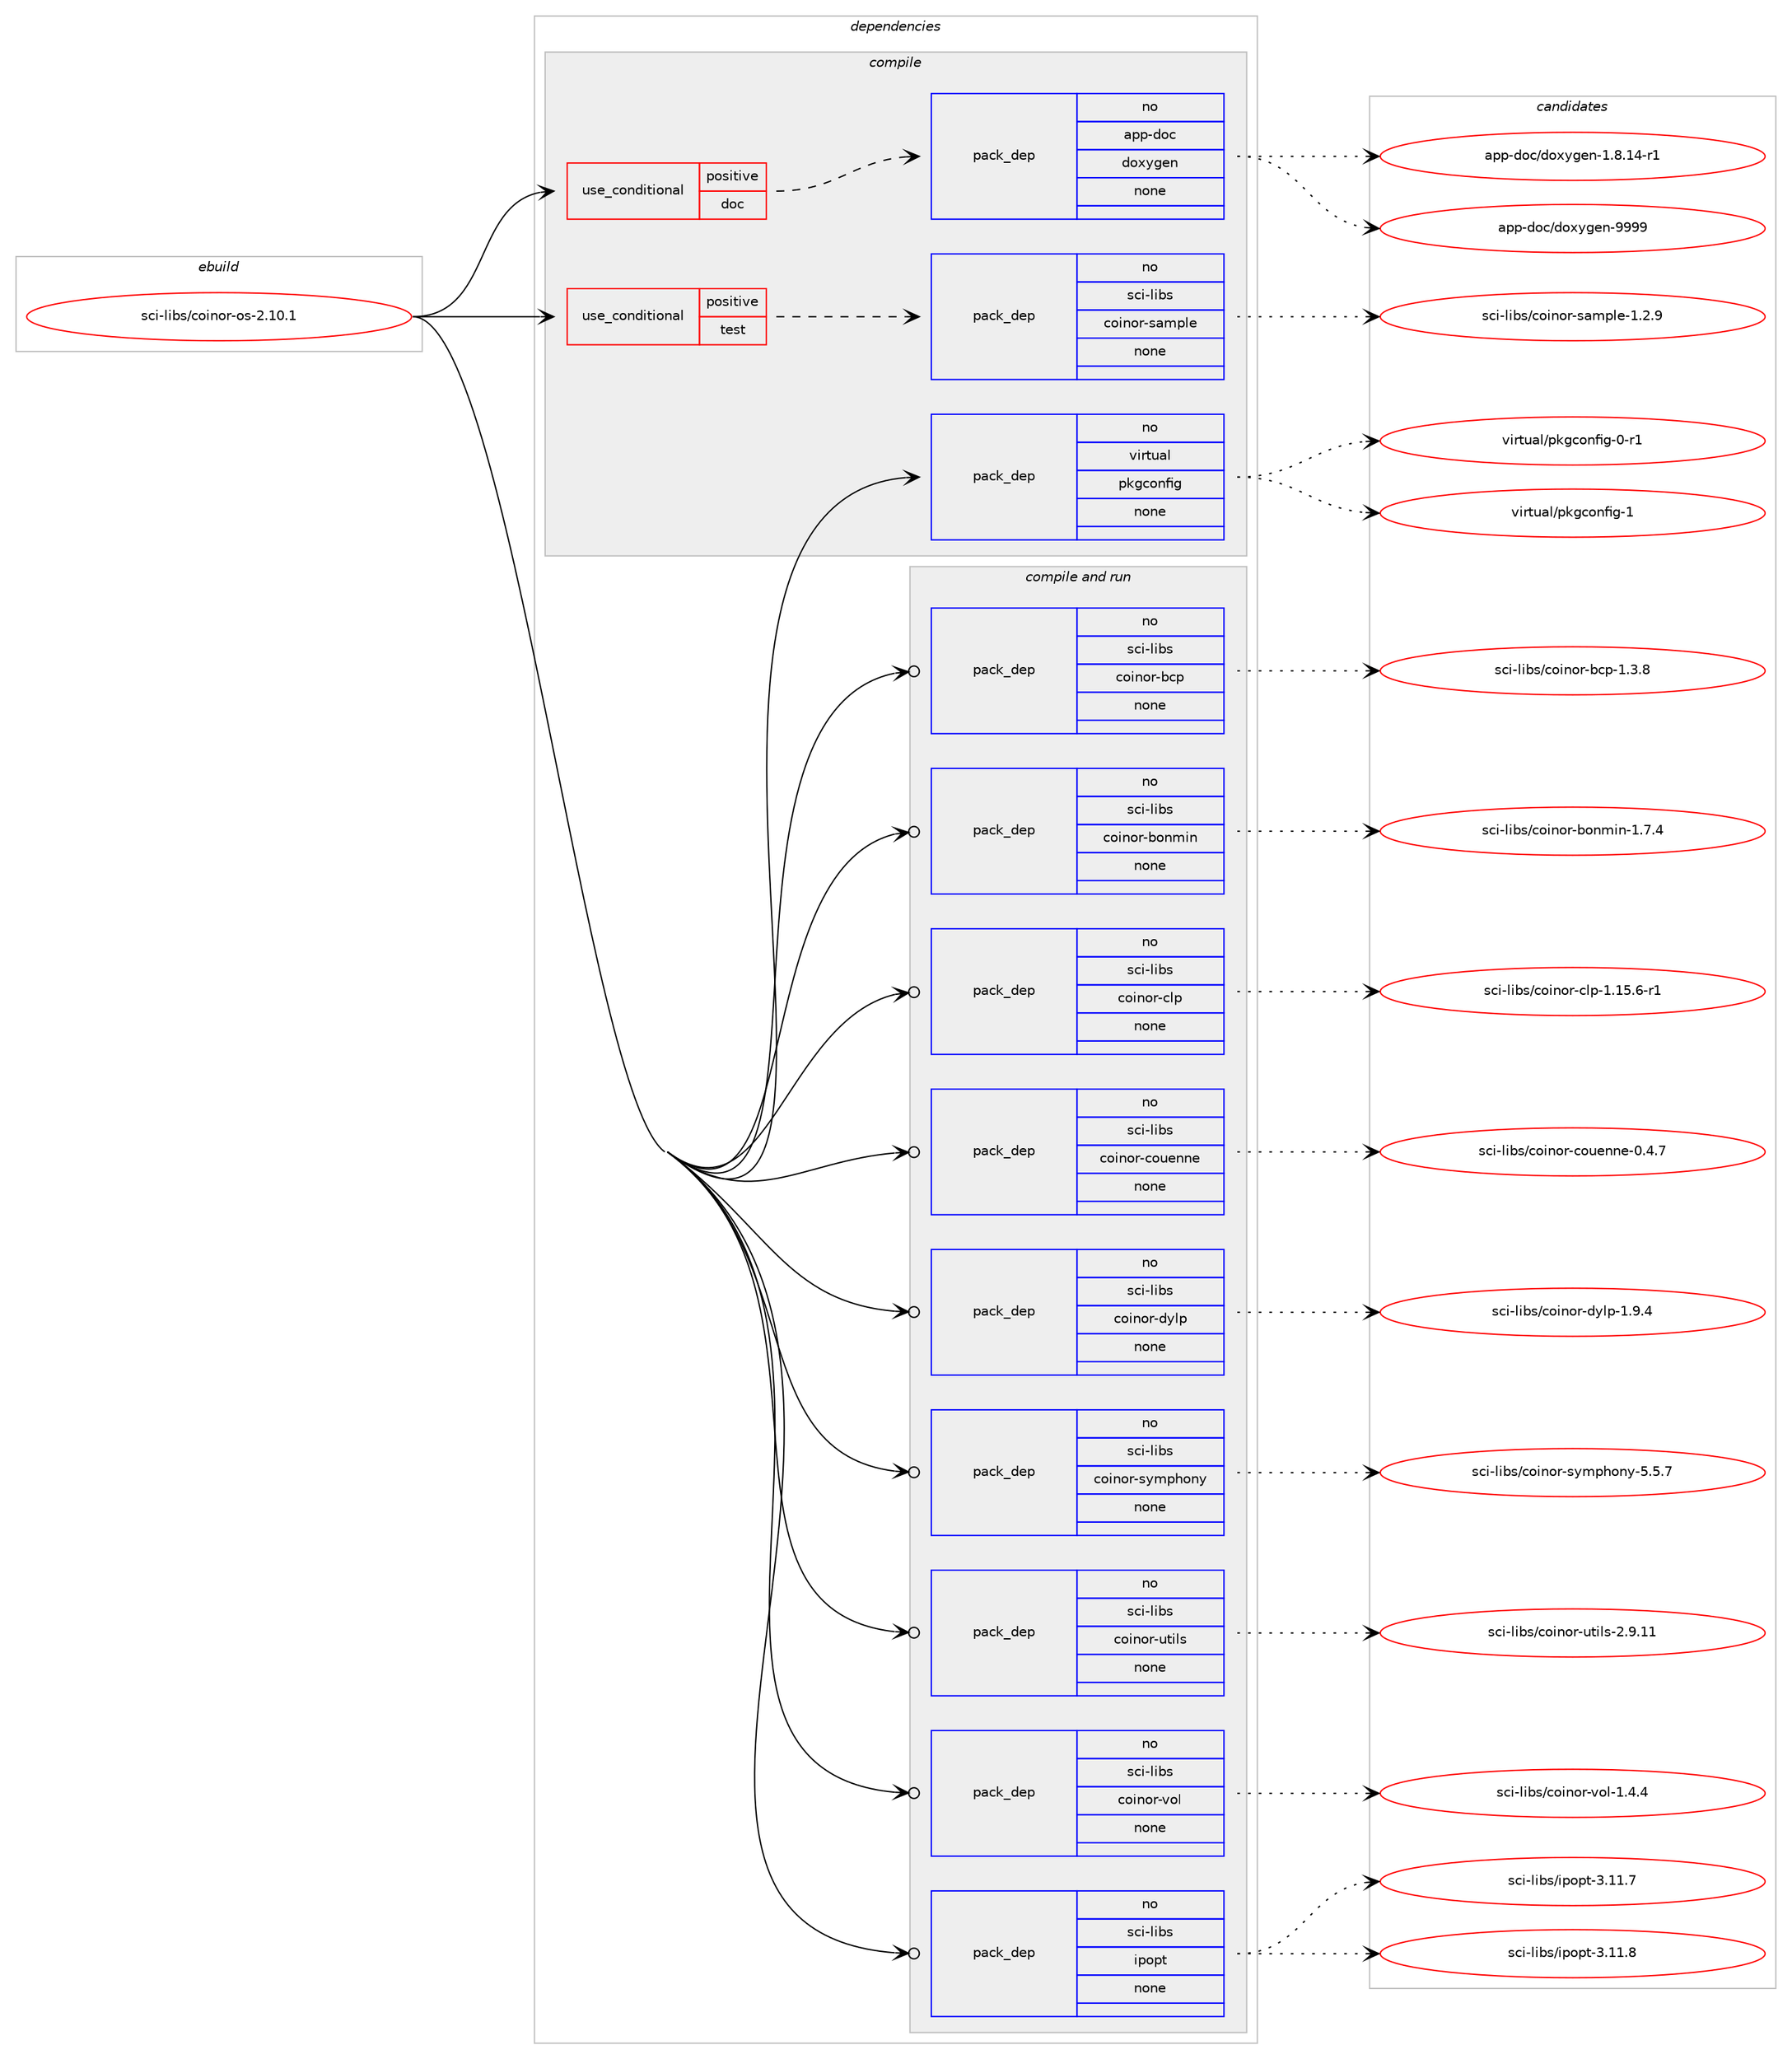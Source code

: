 digraph prolog {

# *************
# Graph options
# *************

newrank=true;
concentrate=true;
compound=true;
graph [rankdir=LR,fontname=Helvetica,fontsize=10,ranksep=1.5];#, ranksep=2.5, nodesep=0.2];
edge  [arrowhead=vee];
node  [fontname=Helvetica,fontsize=10];

# **********
# The ebuild
# **********

subgraph cluster_leftcol {
color=gray;
rank=same;
label=<<i>ebuild</i>>;
id [label="sci-libs/coinor-os-2.10.1", color=red, width=4, href="../sci-libs/coinor-os-2.10.1.svg"];
}

# ****************
# The dependencies
# ****************

subgraph cluster_midcol {
color=gray;
label=<<i>dependencies</i>>;
subgraph cluster_compile {
fillcolor="#eeeeee";
style=filled;
label=<<i>compile</i>>;
subgraph cond453164 {
dependency1692771 [label=<<TABLE BORDER="0" CELLBORDER="1" CELLSPACING="0" CELLPADDING="4"><TR><TD ROWSPAN="3" CELLPADDING="10">use_conditional</TD></TR><TR><TD>positive</TD></TR><TR><TD>doc</TD></TR></TABLE>>, shape=none, color=red];
subgraph pack1211877 {
dependency1692772 [label=<<TABLE BORDER="0" CELLBORDER="1" CELLSPACING="0" CELLPADDING="4" WIDTH="220"><TR><TD ROWSPAN="6" CELLPADDING="30">pack_dep</TD></TR><TR><TD WIDTH="110">no</TD></TR><TR><TD>app-doc</TD></TR><TR><TD>doxygen</TD></TR><TR><TD>none</TD></TR><TR><TD></TD></TR></TABLE>>, shape=none, color=blue];
}
dependency1692771:e -> dependency1692772:w [weight=20,style="dashed",arrowhead="vee"];
}
id:e -> dependency1692771:w [weight=20,style="solid",arrowhead="vee"];
subgraph cond453165 {
dependency1692773 [label=<<TABLE BORDER="0" CELLBORDER="1" CELLSPACING="0" CELLPADDING="4"><TR><TD ROWSPAN="3" CELLPADDING="10">use_conditional</TD></TR><TR><TD>positive</TD></TR><TR><TD>test</TD></TR></TABLE>>, shape=none, color=red];
subgraph pack1211878 {
dependency1692774 [label=<<TABLE BORDER="0" CELLBORDER="1" CELLSPACING="0" CELLPADDING="4" WIDTH="220"><TR><TD ROWSPAN="6" CELLPADDING="30">pack_dep</TD></TR><TR><TD WIDTH="110">no</TD></TR><TR><TD>sci-libs</TD></TR><TR><TD>coinor-sample</TD></TR><TR><TD>none</TD></TR><TR><TD></TD></TR></TABLE>>, shape=none, color=blue];
}
dependency1692773:e -> dependency1692774:w [weight=20,style="dashed",arrowhead="vee"];
}
id:e -> dependency1692773:w [weight=20,style="solid",arrowhead="vee"];
subgraph pack1211879 {
dependency1692775 [label=<<TABLE BORDER="0" CELLBORDER="1" CELLSPACING="0" CELLPADDING="4" WIDTH="220"><TR><TD ROWSPAN="6" CELLPADDING="30">pack_dep</TD></TR><TR><TD WIDTH="110">no</TD></TR><TR><TD>virtual</TD></TR><TR><TD>pkgconfig</TD></TR><TR><TD>none</TD></TR><TR><TD></TD></TR></TABLE>>, shape=none, color=blue];
}
id:e -> dependency1692775:w [weight=20,style="solid",arrowhead="vee"];
}
subgraph cluster_compileandrun {
fillcolor="#eeeeee";
style=filled;
label=<<i>compile and run</i>>;
subgraph pack1211880 {
dependency1692776 [label=<<TABLE BORDER="0" CELLBORDER="1" CELLSPACING="0" CELLPADDING="4" WIDTH="220"><TR><TD ROWSPAN="6" CELLPADDING="30">pack_dep</TD></TR><TR><TD WIDTH="110">no</TD></TR><TR><TD>sci-libs</TD></TR><TR><TD>coinor-bcp</TD></TR><TR><TD>none</TD></TR><TR><TD></TD></TR></TABLE>>, shape=none, color=blue];
}
id:e -> dependency1692776:w [weight=20,style="solid",arrowhead="odotvee"];
subgraph pack1211881 {
dependency1692777 [label=<<TABLE BORDER="0" CELLBORDER="1" CELLSPACING="0" CELLPADDING="4" WIDTH="220"><TR><TD ROWSPAN="6" CELLPADDING="30">pack_dep</TD></TR><TR><TD WIDTH="110">no</TD></TR><TR><TD>sci-libs</TD></TR><TR><TD>coinor-bonmin</TD></TR><TR><TD>none</TD></TR><TR><TD></TD></TR></TABLE>>, shape=none, color=blue];
}
id:e -> dependency1692777:w [weight=20,style="solid",arrowhead="odotvee"];
subgraph pack1211882 {
dependency1692778 [label=<<TABLE BORDER="0" CELLBORDER="1" CELLSPACING="0" CELLPADDING="4" WIDTH="220"><TR><TD ROWSPAN="6" CELLPADDING="30">pack_dep</TD></TR><TR><TD WIDTH="110">no</TD></TR><TR><TD>sci-libs</TD></TR><TR><TD>coinor-clp</TD></TR><TR><TD>none</TD></TR><TR><TD></TD></TR></TABLE>>, shape=none, color=blue];
}
id:e -> dependency1692778:w [weight=20,style="solid",arrowhead="odotvee"];
subgraph pack1211883 {
dependency1692779 [label=<<TABLE BORDER="0" CELLBORDER="1" CELLSPACING="0" CELLPADDING="4" WIDTH="220"><TR><TD ROWSPAN="6" CELLPADDING="30">pack_dep</TD></TR><TR><TD WIDTH="110">no</TD></TR><TR><TD>sci-libs</TD></TR><TR><TD>coinor-couenne</TD></TR><TR><TD>none</TD></TR><TR><TD></TD></TR></TABLE>>, shape=none, color=blue];
}
id:e -> dependency1692779:w [weight=20,style="solid",arrowhead="odotvee"];
subgraph pack1211884 {
dependency1692780 [label=<<TABLE BORDER="0" CELLBORDER="1" CELLSPACING="0" CELLPADDING="4" WIDTH="220"><TR><TD ROWSPAN="6" CELLPADDING="30">pack_dep</TD></TR><TR><TD WIDTH="110">no</TD></TR><TR><TD>sci-libs</TD></TR><TR><TD>coinor-dylp</TD></TR><TR><TD>none</TD></TR><TR><TD></TD></TR></TABLE>>, shape=none, color=blue];
}
id:e -> dependency1692780:w [weight=20,style="solid",arrowhead="odotvee"];
subgraph pack1211885 {
dependency1692781 [label=<<TABLE BORDER="0" CELLBORDER="1" CELLSPACING="0" CELLPADDING="4" WIDTH="220"><TR><TD ROWSPAN="6" CELLPADDING="30">pack_dep</TD></TR><TR><TD WIDTH="110">no</TD></TR><TR><TD>sci-libs</TD></TR><TR><TD>coinor-symphony</TD></TR><TR><TD>none</TD></TR><TR><TD></TD></TR></TABLE>>, shape=none, color=blue];
}
id:e -> dependency1692781:w [weight=20,style="solid",arrowhead="odotvee"];
subgraph pack1211886 {
dependency1692782 [label=<<TABLE BORDER="0" CELLBORDER="1" CELLSPACING="0" CELLPADDING="4" WIDTH="220"><TR><TD ROWSPAN="6" CELLPADDING="30">pack_dep</TD></TR><TR><TD WIDTH="110">no</TD></TR><TR><TD>sci-libs</TD></TR><TR><TD>coinor-utils</TD></TR><TR><TD>none</TD></TR><TR><TD></TD></TR></TABLE>>, shape=none, color=blue];
}
id:e -> dependency1692782:w [weight=20,style="solid",arrowhead="odotvee"];
subgraph pack1211887 {
dependency1692783 [label=<<TABLE BORDER="0" CELLBORDER="1" CELLSPACING="0" CELLPADDING="4" WIDTH="220"><TR><TD ROWSPAN="6" CELLPADDING="30">pack_dep</TD></TR><TR><TD WIDTH="110">no</TD></TR><TR><TD>sci-libs</TD></TR><TR><TD>coinor-vol</TD></TR><TR><TD>none</TD></TR><TR><TD></TD></TR></TABLE>>, shape=none, color=blue];
}
id:e -> dependency1692783:w [weight=20,style="solid",arrowhead="odotvee"];
subgraph pack1211888 {
dependency1692784 [label=<<TABLE BORDER="0" CELLBORDER="1" CELLSPACING="0" CELLPADDING="4" WIDTH="220"><TR><TD ROWSPAN="6" CELLPADDING="30">pack_dep</TD></TR><TR><TD WIDTH="110">no</TD></TR><TR><TD>sci-libs</TD></TR><TR><TD>ipopt</TD></TR><TR><TD>none</TD></TR><TR><TD></TD></TR></TABLE>>, shape=none, color=blue];
}
id:e -> dependency1692784:w [weight=20,style="solid",arrowhead="odotvee"];
}
subgraph cluster_run {
fillcolor="#eeeeee";
style=filled;
label=<<i>run</i>>;
}
}

# **************
# The candidates
# **************

subgraph cluster_choices {
rank=same;
color=gray;
label=<<i>candidates</i>>;

subgraph choice1211877 {
color=black;
nodesep=1;
choice97112112451001119947100111120121103101110454946564649524511449 [label="app-doc/doxygen-1.8.14-r1", color=red, width=4,href="../app-doc/doxygen-1.8.14-r1.svg"];
choice971121124510011199471001111201211031011104557575757 [label="app-doc/doxygen-9999", color=red, width=4,href="../app-doc/doxygen-9999.svg"];
dependency1692772:e -> choice97112112451001119947100111120121103101110454946564649524511449:w [style=dotted,weight="100"];
dependency1692772:e -> choice971121124510011199471001111201211031011104557575757:w [style=dotted,weight="100"];
}
subgraph choice1211878 {
color=black;
nodesep=1;
choice11599105451081059811547991111051101111144511597109112108101454946504657 [label="sci-libs/coinor-sample-1.2.9", color=red, width=4,href="../sci-libs/coinor-sample-1.2.9.svg"];
dependency1692774:e -> choice11599105451081059811547991111051101111144511597109112108101454946504657:w [style=dotted,weight="100"];
}
subgraph choice1211879 {
color=black;
nodesep=1;
choice11810511411611797108471121071039911111010210510345484511449 [label="virtual/pkgconfig-0-r1", color=red, width=4,href="../virtual/pkgconfig-0-r1.svg"];
choice1181051141161179710847112107103991111101021051034549 [label="virtual/pkgconfig-1", color=red, width=4,href="../virtual/pkgconfig-1.svg"];
dependency1692775:e -> choice11810511411611797108471121071039911111010210510345484511449:w [style=dotted,weight="100"];
dependency1692775:e -> choice1181051141161179710847112107103991111101021051034549:w [style=dotted,weight="100"];
}
subgraph choice1211880 {
color=black;
nodesep=1;
choice1159910545108105981154799111105110111114459899112454946514656 [label="sci-libs/coinor-bcp-1.3.8", color=red, width=4,href="../sci-libs/coinor-bcp-1.3.8.svg"];
dependency1692776:e -> choice1159910545108105981154799111105110111114459899112454946514656:w [style=dotted,weight="100"];
}
subgraph choice1211881 {
color=black;
nodesep=1;
choice11599105451081059811547991111051101111144598111110109105110454946554652 [label="sci-libs/coinor-bonmin-1.7.4", color=red, width=4,href="../sci-libs/coinor-bonmin-1.7.4.svg"];
dependency1692777:e -> choice11599105451081059811547991111051101111144598111110109105110454946554652:w [style=dotted,weight="100"];
}
subgraph choice1211882 {
color=black;
nodesep=1;
choice11599105451081059811547991111051101111144599108112454946495346544511449 [label="sci-libs/coinor-clp-1.15.6-r1", color=red, width=4,href="../sci-libs/coinor-clp-1.15.6-r1.svg"];
dependency1692778:e -> choice11599105451081059811547991111051101111144599108112454946495346544511449:w [style=dotted,weight="100"];
}
subgraph choice1211883 {
color=black;
nodesep=1;
choice11599105451081059811547991111051101111144599111117101110110101454846524655 [label="sci-libs/coinor-couenne-0.4.7", color=red, width=4,href="../sci-libs/coinor-couenne-0.4.7.svg"];
dependency1692779:e -> choice11599105451081059811547991111051101111144599111117101110110101454846524655:w [style=dotted,weight="100"];
}
subgraph choice1211884 {
color=black;
nodesep=1;
choice115991054510810598115479911110511011111445100121108112454946574652 [label="sci-libs/coinor-dylp-1.9.4", color=red, width=4,href="../sci-libs/coinor-dylp-1.9.4.svg"];
dependency1692780:e -> choice115991054510810598115479911110511011111445100121108112454946574652:w [style=dotted,weight="100"];
}
subgraph choice1211885 {
color=black;
nodesep=1;
choice115991054510810598115479911110511011111445115121109112104111110121455346534655 [label="sci-libs/coinor-symphony-5.5.7", color=red, width=4,href="../sci-libs/coinor-symphony-5.5.7.svg"];
dependency1692781:e -> choice115991054510810598115479911110511011111445115121109112104111110121455346534655:w [style=dotted,weight="100"];
}
subgraph choice1211886 {
color=black;
nodesep=1;
choice11599105451081059811547991111051101111144511711610510811545504657464949 [label="sci-libs/coinor-utils-2.9.11", color=red, width=4,href="../sci-libs/coinor-utils-2.9.11.svg"];
dependency1692782:e -> choice11599105451081059811547991111051101111144511711610510811545504657464949:w [style=dotted,weight="100"];
}
subgraph choice1211887 {
color=black;
nodesep=1;
choice115991054510810598115479911110511011111445118111108454946524652 [label="sci-libs/coinor-vol-1.4.4", color=red, width=4,href="../sci-libs/coinor-vol-1.4.4.svg"];
dependency1692783:e -> choice115991054510810598115479911110511011111445118111108454946524652:w [style=dotted,weight="100"];
}
subgraph choice1211888 {
color=black;
nodesep=1;
choice1159910545108105981154710511211111211645514649494655 [label="sci-libs/ipopt-3.11.7", color=red, width=4,href="../sci-libs/ipopt-3.11.7.svg"];
choice1159910545108105981154710511211111211645514649494656 [label="sci-libs/ipopt-3.11.8", color=red, width=4,href="../sci-libs/ipopt-3.11.8.svg"];
dependency1692784:e -> choice1159910545108105981154710511211111211645514649494655:w [style=dotted,weight="100"];
dependency1692784:e -> choice1159910545108105981154710511211111211645514649494656:w [style=dotted,weight="100"];
}
}

}
